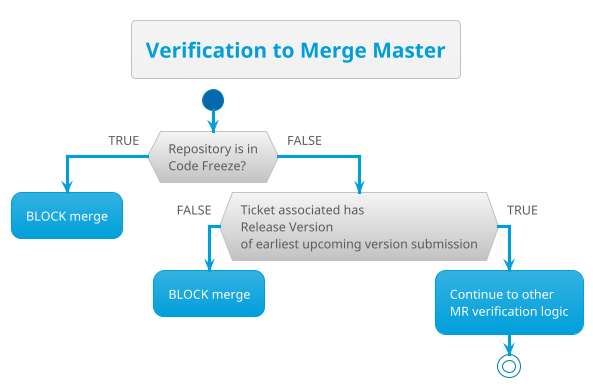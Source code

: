 @startuml
!theme bluegray
skinparam FooterFontColor black
skinparam PartitionBackgroundColor ghostwhite

title Verification to Merge Master

start


if (Repository is in\nCode Freeze?) then (TRUE)
    :BLOCK merge;
    kill
else (FALSE)
    if (Ticket associated has\nRelease Version\nof earliest upcoming version submission) then (FALSE)
        :BLOCK merge;
        kill
    else (TRUE)
    :Continue to other 
    MR verification logic;
    stop
endif

@enduml
